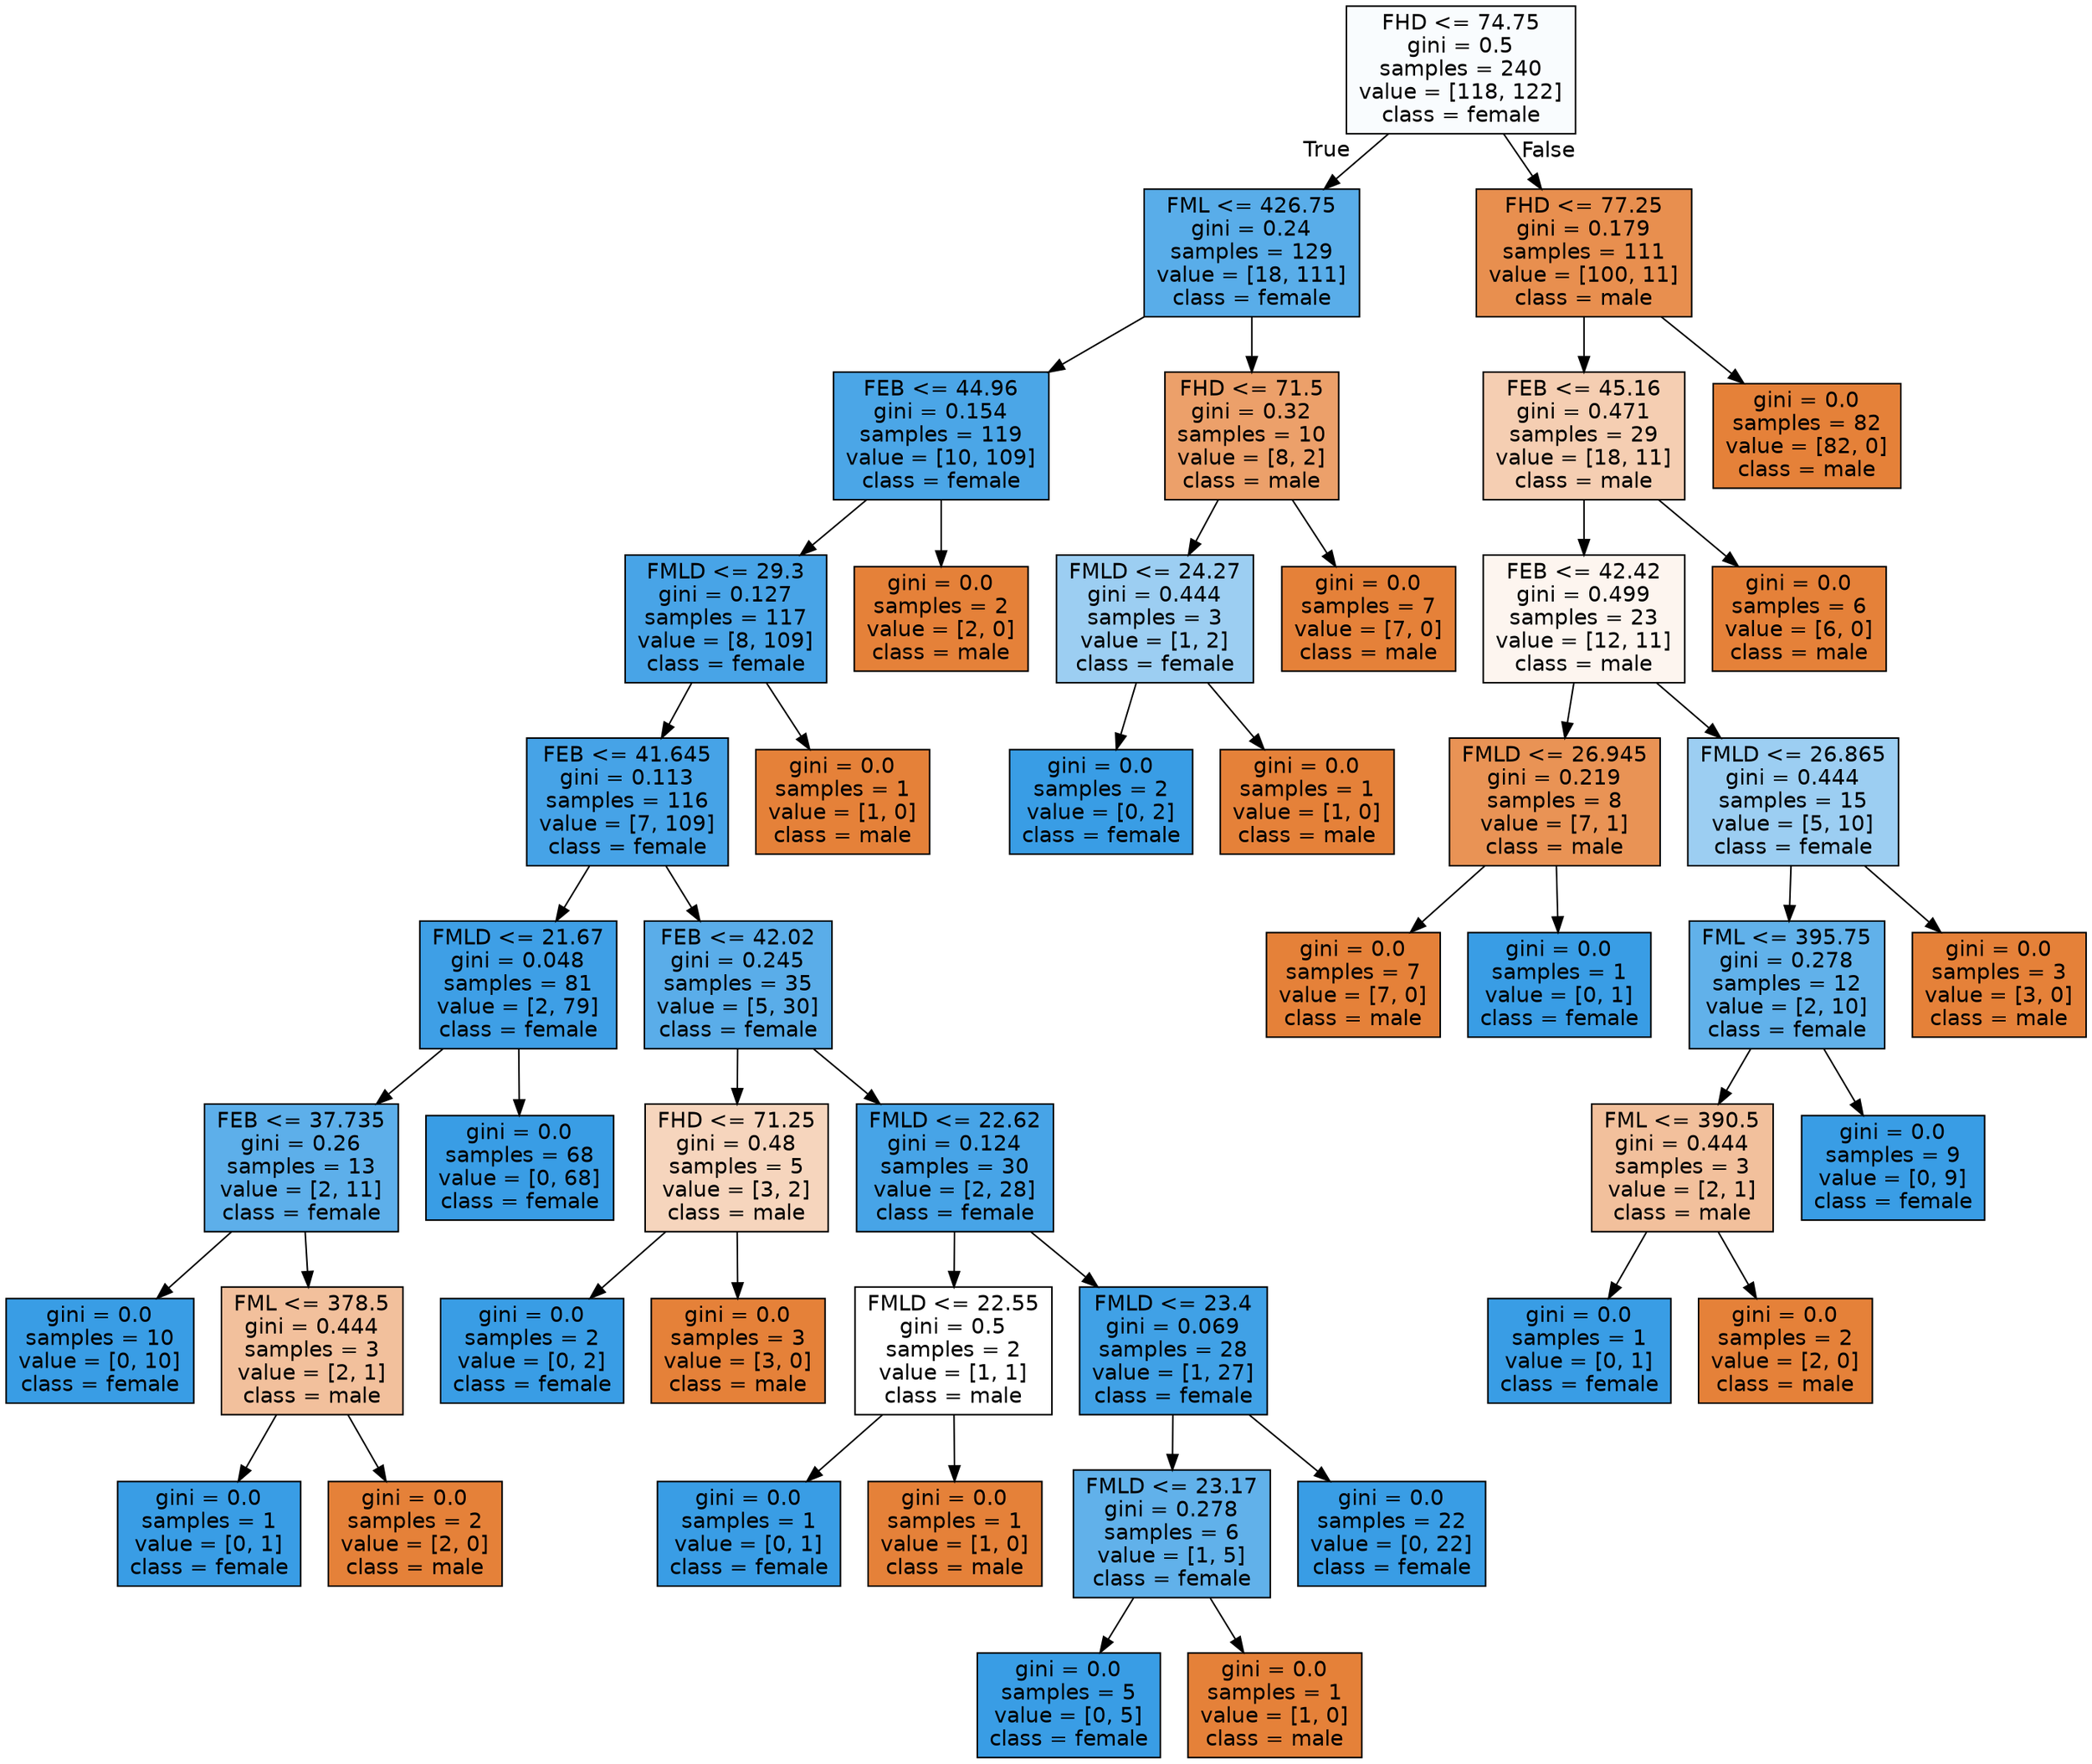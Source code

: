 digraph Tree {
node [shape=box, style="filled", color="black", fontname="helvetica"] ;
edge [fontname="helvetica"] ;
0 [label="FHD <= 74.75\ngini = 0.5\nsamples = 240\nvalue = [118, 122]\nclass = female", fillcolor="#f9fcfe"] ;
1 [label="FML <= 426.75\ngini = 0.24\nsamples = 129\nvalue = [18, 111]\nclass = female", fillcolor="#59ade9"] ;
0 -> 1 [labeldistance=2.5, labelangle=45, headlabel="True"] ;
2 [label="FEB <= 44.96\ngini = 0.154\nsamples = 119\nvalue = [10, 109]\nclass = female", fillcolor="#4ba6e7"] ;
1 -> 2 ;
3 [label="FMLD <= 29.3\ngini = 0.127\nsamples = 117\nvalue = [8, 109]\nclass = female", fillcolor="#48a4e7"] ;
2 -> 3 ;
4 [label="FEB <= 41.645\ngini = 0.113\nsamples = 116\nvalue = [7, 109]\nclass = female", fillcolor="#46a3e7"] ;
3 -> 4 ;
5 [label="FMLD <= 21.67\ngini = 0.048\nsamples = 81\nvalue = [2, 79]\nclass = female", fillcolor="#3e9fe6"] ;
4 -> 5 ;
6 [label="FEB <= 37.735\ngini = 0.26\nsamples = 13\nvalue = [2, 11]\nclass = female", fillcolor="#5dafea"] ;
5 -> 6 ;
7 [label="gini = 0.0\nsamples = 10\nvalue = [0, 10]\nclass = female", fillcolor="#399de5"] ;
6 -> 7 ;
8 [label="FML <= 378.5\ngini = 0.444\nsamples = 3\nvalue = [2, 1]\nclass = male", fillcolor="#f2c09c"] ;
6 -> 8 ;
9 [label="gini = 0.0\nsamples = 1\nvalue = [0, 1]\nclass = female", fillcolor="#399de5"] ;
8 -> 9 ;
10 [label="gini = 0.0\nsamples = 2\nvalue = [2, 0]\nclass = male", fillcolor="#e58139"] ;
8 -> 10 ;
11 [label="gini = 0.0\nsamples = 68\nvalue = [0, 68]\nclass = female", fillcolor="#399de5"] ;
5 -> 11 ;
12 [label="FEB <= 42.02\ngini = 0.245\nsamples = 35\nvalue = [5, 30]\nclass = female", fillcolor="#5aade9"] ;
4 -> 12 ;
13 [label="FHD <= 71.25\ngini = 0.48\nsamples = 5\nvalue = [3, 2]\nclass = male", fillcolor="#f6d5bd"] ;
12 -> 13 ;
14 [label="gini = 0.0\nsamples = 2\nvalue = [0, 2]\nclass = female", fillcolor="#399de5"] ;
13 -> 14 ;
15 [label="gini = 0.0\nsamples = 3\nvalue = [3, 0]\nclass = male", fillcolor="#e58139"] ;
13 -> 15 ;
16 [label="FMLD <= 22.62\ngini = 0.124\nsamples = 30\nvalue = [2, 28]\nclass = female", fillcolor="#47a4e7"] ;
12 -> 16 ;
17 [label="FMLD <= 22.55\ngini = 0.5\nsamples = 2\nvalue = [1, 1]\nclass = male", fillcolor="#ffffff"] ;
16 -> 17 ;
18 [label="gini = 0.0\nsamples = 1\nvalue = [0, 1]\nclass = female", fillcolor="#399de5"] ;
17 -> 18 ;
19 [label="gini = 0.0\nsamples = 1\nvalue = [1, 0]\nclass = male", fillcolor="#e58139"] ;
17 -> 19 ;
20 [label="FMLD <= 23.4\ngini = 0.069\nsamples = 28\nvalue = [1, 27]\nclass = female", fillcolor="#40a1e6"] ;
16 -> 20 ;
21 [label="FMLD <= 23.17\ngini = 0.278\nsamples = 6\nvalue = [1, 5]\nclass = female", fillcolor="#61b1ea"] ;
20 -> 21 ;
22 [label="gini = 0.0\nsamples = 5\nvalue = [0, 5]\nclass = female", fillcolor="#399de5"] ;
21 -> 22 ;
23 [label="gini = 0.0\nsamples = 1\nvalue = [1, 0]\nclass = male", fillcolor="#e58139"] ;
21 -> 23 ;
24 [label="gini = 0.0\nsamples = 22\nvalue = [0, 22]\nclass = female", fillcolor="#399de5"] ;
20 -> 24 ;
25 [label="gini = 0.0\nsamples = 1\nvalue = [1, 0]\nclass = male", fillcolor="#e58139"] ;
3 -> 25 ;
26 [label="gini = 0.0\nsamples = 2\nvalue = [2, 0]\nclass = male", fillcolor="#e58139"] ;
2 -> 26 ;
27 [label="FHD <= 71.5\ngini = 0.32\nsamples = 10\nvalue = [8, 2]\nclass = male", fillcolor="#eca06a"] ;
1 -> 27 ;
28 [label="FMLD <= 24.27\ngini = 0.444\nsamples = 3\nvalue = [1, 2]\nclass = female", fillcolor="#9ccef2"] ;
27 -> 28 ;
29 [label="gini = 0.0\nsamples = 2\nvalue = [0, 2]\nclass = female", fillcolor="#399de5"] ;
28 -> 29 ;
30 [label="gini = 0.0\nsamples = 1\nvalue = [1, 0]\nclass = male", fillcolor="#e58139"] ;
28 -> 30 ;
31 [label="gini = 0.0\nsamples = 7\nvalue = [7, 0]\nclass = male", fillcolor="#e58139"] ;
27 -> 31 ;
32 [label="FHD <= 77.25\ngini = 0.179\nsamples = 111\nvalue = [100, 11]\nclass = male", fillcolor="#e88f4f"] ;
0 -> 32 [labeldistance=2.5, labelangle=-45, headlabel="False"] ;
33 [label="FEB <= 45.16\ngini = 0.471\nsamples = 29\nvalue = [18, 11]\nclass = male", fillcolor="#f5ceb2"] ;
32 -> 33 ;
34 [label="FEB <= 42.42\ngini = 0.499\nsamples = 23\nvalue = [12, 11]\nclass = male", fillcolor="#fdf5ef"] ;
33 -> 34 ;
35 [label="FMLD <= 26.945\ngini = 0.219\nsamples = 8\nvalue = [7, 1]\nclass = male", fillcolor="#e99355"] ;
34 -> 35 ;
36 [label="gini = 0.0\nsamples = 7\nvalue = [7, 0]\nclass = male", fillcolor="#e58139"] ;
35 -> 36 ;
37 [label="gini = 0.0\nsamples = 1\nvalue = [0, 1]\nclass = female", fillcolor="#399de5"] ;
35 -> 37 ;
38 [label="FMLD <= 26.865\ngini = 0.444\nsamples = 15\nvalue = [5, 10]\nclass = female", fillcolor="#9ccef2"] ;
34 -> 38 ;
39 [label="FML <= 395.75\ngini = 0.278\nsamples = 12\nvalue = [2, 10]\nclass = female", fillcolor="#61b1ea"] ;
38 -> 39 ;
40 [label="FML <= 390.5\ngini = 0.444\nsamples = 3\nvalue = [2, 1]\nclass = male", fillcolor="#f2c09c"] ;
39 -> 40 ;
41 [label="gini = 0.0\nsamples = 1\nvalue = [0, 1]\nclass = female", fillcolor="#399de5"] ;
40 -> 41 ;
42 [label="gini = 0.0\nsamples = 2\nvalue = [2, 0]\nclass = male", fillcolor="#e58139"] ;
40 -> 42 ;
43 [label="gini = 0.0\nsamples = 9\nvalue = [0, 9]\nclass = female", fillcolor="#399de5"] ;
39 -> 43 ;
44 [label="gini = 0.0\nsamples = 3\nvalue = [3, 0]\nclass = male", fillcolor="#e58139"] ;
38 -> 44 ;
45 [label="gini = 0.0\nsamples = 6\nvalue = [6, 0]\nclass = male", fillcolor="#e58139"] ;
33 -> 45 ;
46 [label="gini = 0.0\nsamples = 82\nvalue = [82, 0]\nclass = male", fillcolor="#e58139"] ;
32 -> 46 ;
}